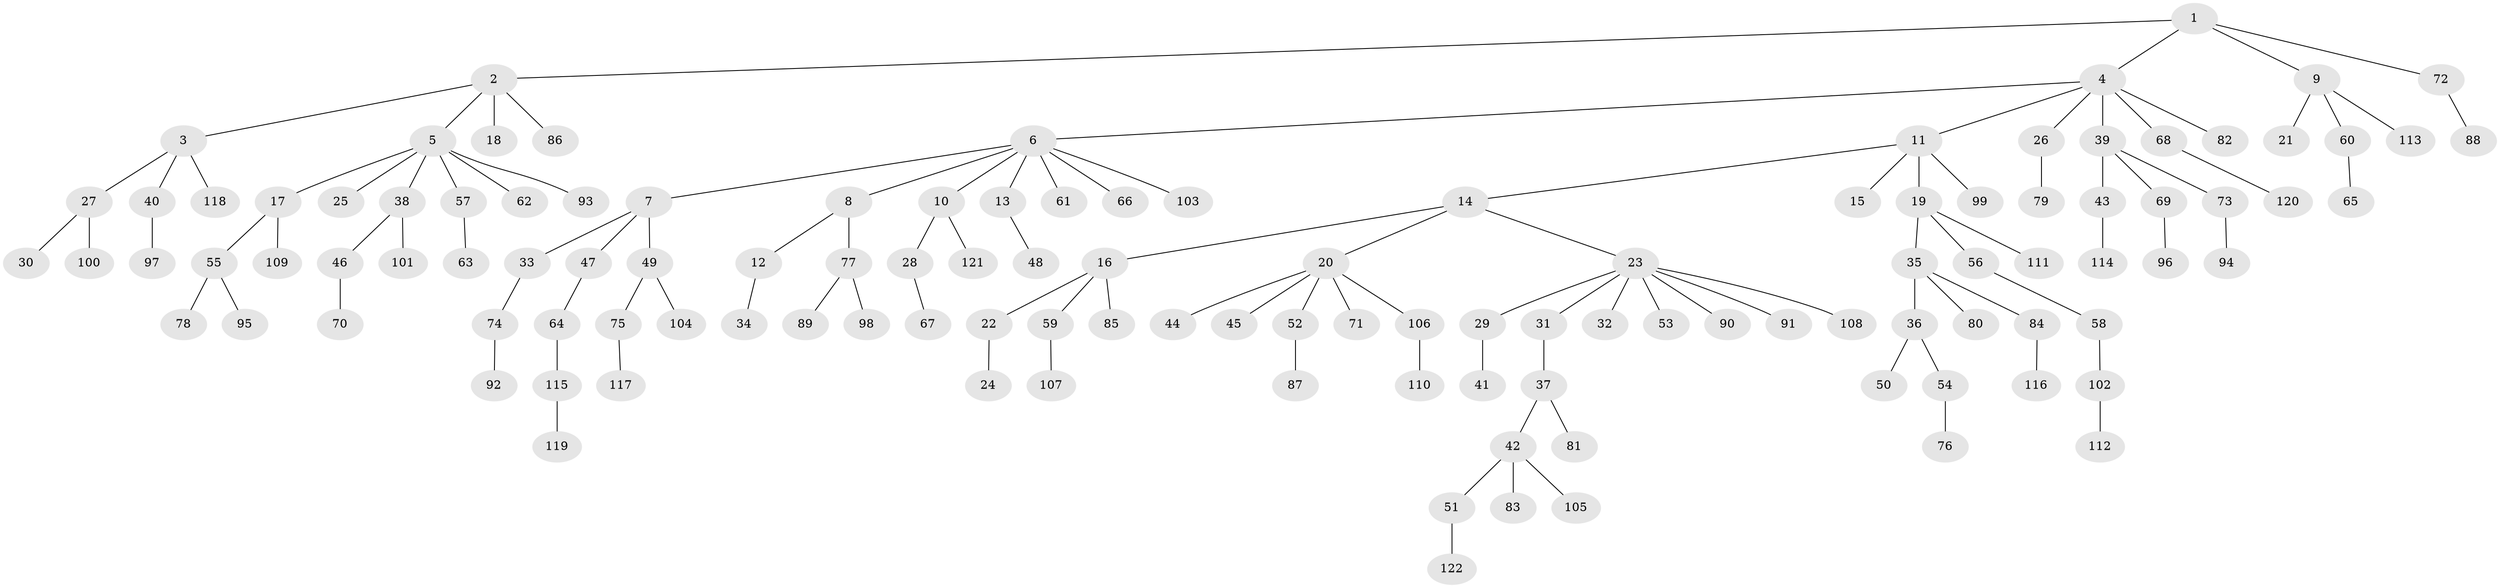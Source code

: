 // coarse degree distribution, {3: 0.12244897959183673, 1: 0.5714285714285714, 4: 0.061224489795918366, 6: 0.04081632653061224, 2: 0.16326530612244897, 5: 0.04081632653061224}
// Generated by graph-tools (version 1.1) at 2025/37/03/04/25 23:37:23]
// undirected, 122 vertices, 121 edges
graph export_dot {
  node [color=gray90,style=filled];
  1;
  2;
  3;
  4;
  5;
  6;
  7;
  8;
  9;
  10;
  11;
  12;
  13;
  14;
  15;
  16;
  17;
  18;
  19;
  20;
  21;
  22;
  23;
  24;
  25;
  26;
  27;
  28;
  29;
  30;
  31;
  32;
  33;
  34;
  35;
  36;
  37;
  38;
  39;
  40;
  41;
  42;
  43;
  44;
  45;
  46;
  47;
  48;
  49;
  50;
  51;
  52;
  53;
  54;
  55;
  56;
  57;
  58;
  59;
  60;
  61;
  62;
  63;
  64;
  65;
  66;
  67;
  68;
  69;
  70;
  71;
  72;
  73;
  74;
  75;
  76;
  77;
  78;
  79;
  80;
  81;
  82;
  83;
  84;
  85;
  86;
  87;
  88;
  89;
  90;
  91;
  92;
  93;
  94;
  95;
  96;
  97;
  98;
  99;
  100;
  101;
  102;
  103;
  104;
  105;
  106;
  107;
  108;
  109;
  110;
  111;
  112;
  113;
  114;
  115;
  116;
  117;
  118;
  119;
  120;
  121;
  122;
  1 -- 2;
  1 -- 4;
  1 -- 9;
  1 -- 72;
  2 -- 3;
  2 -- 5;
  2 -- 18;
  2 -- 86;
  3 -- 27;
  3 -- 40;
  3 -- 118;
  4 -- 6;
  4 -- 11;
  4 -- 26;
  4 -- 39;
  4 -- 68;
  4 -- 82;
  5 -- 17;
  5 -- 25;
  5 -- 38;
  5 -- 57;
  5 -- 62;
  5 -- 93;
  6 -- 7;
  6 -- 8;
  6 -- 10;
  6 -- 13;
  6 -- 61;
  6 -- 66;
  6 -- 103;
  7 -- 33;
  7 -- 47;
  7 -- 49;
  8 -- 12;
  8 -- 77;
  9 -- 21;
  9 -- 60;
  9 -- 113;
  10 -- 28;
  10 -- 121;
  11 -- 14;
  11 -- 15;
  11 -- 19;
  11 -- 99;
  12 -- 34;
  13 -- 48;
  14 -- 16;
  14 -- 20;
  14 -- 23;
  16 -- 22;
  16 -- 59;
  16 -- 85;
  17 -- 55;
  17 -- 109;
  19 -- 35;
  19 -- 56;
  19 -- 111;
  20 -- 44;
  20 -- 45;
  20 -- 52;
  20 -- 71;
  20 -- 106;
  22 -- 24;
  23 -- 29;
  23 -- 31;
  23 -- 32;
  23 -- 53;
  23 -- 90;
  23 -- 91;
  23 -- 108;
  26 -- 79;
  27 -- 30;
  27 -- 100;
  28 -- 67;
  29 -- 41;
  31 -- 37;
  33 -- 74;
  35 -- 36;
  35 -- 80;
  35 -- 84;
  36 -- 50;
  36 -- 54;
  37 -- 42;
  37 -- 81;
  38 -- 46;
  38 -- 101;
  39 -- 43;
  39 -- 69;
  39 -- 73;
  40 -- 97;
  42 -- 51;
  42 -- 83;
  42 -- 105;
  43 -- 114;
  46 -- 70;
  47 -- 64;
  49 -- 75;
  49 -- 104;
  51 -- 122;
  52 -- 87;
  54 -- 76;
  55 -- 78;
  55 -- 95;
  56 -- 58;
  57 -- 63;
  58 -- 102;
  59 -- 107;
  60 -- 65;
  64 -- 115;
  68 -- 120;
  69 -- 96;
  72 -- 88;
  73 -- 94;
  74 -- 92;
  75 -- 117;
  77 -- 89;
  77 -- 98;
  84 -- 116;
  102 -- 112;
  106 -- 110;
  115 -- 119;
}

